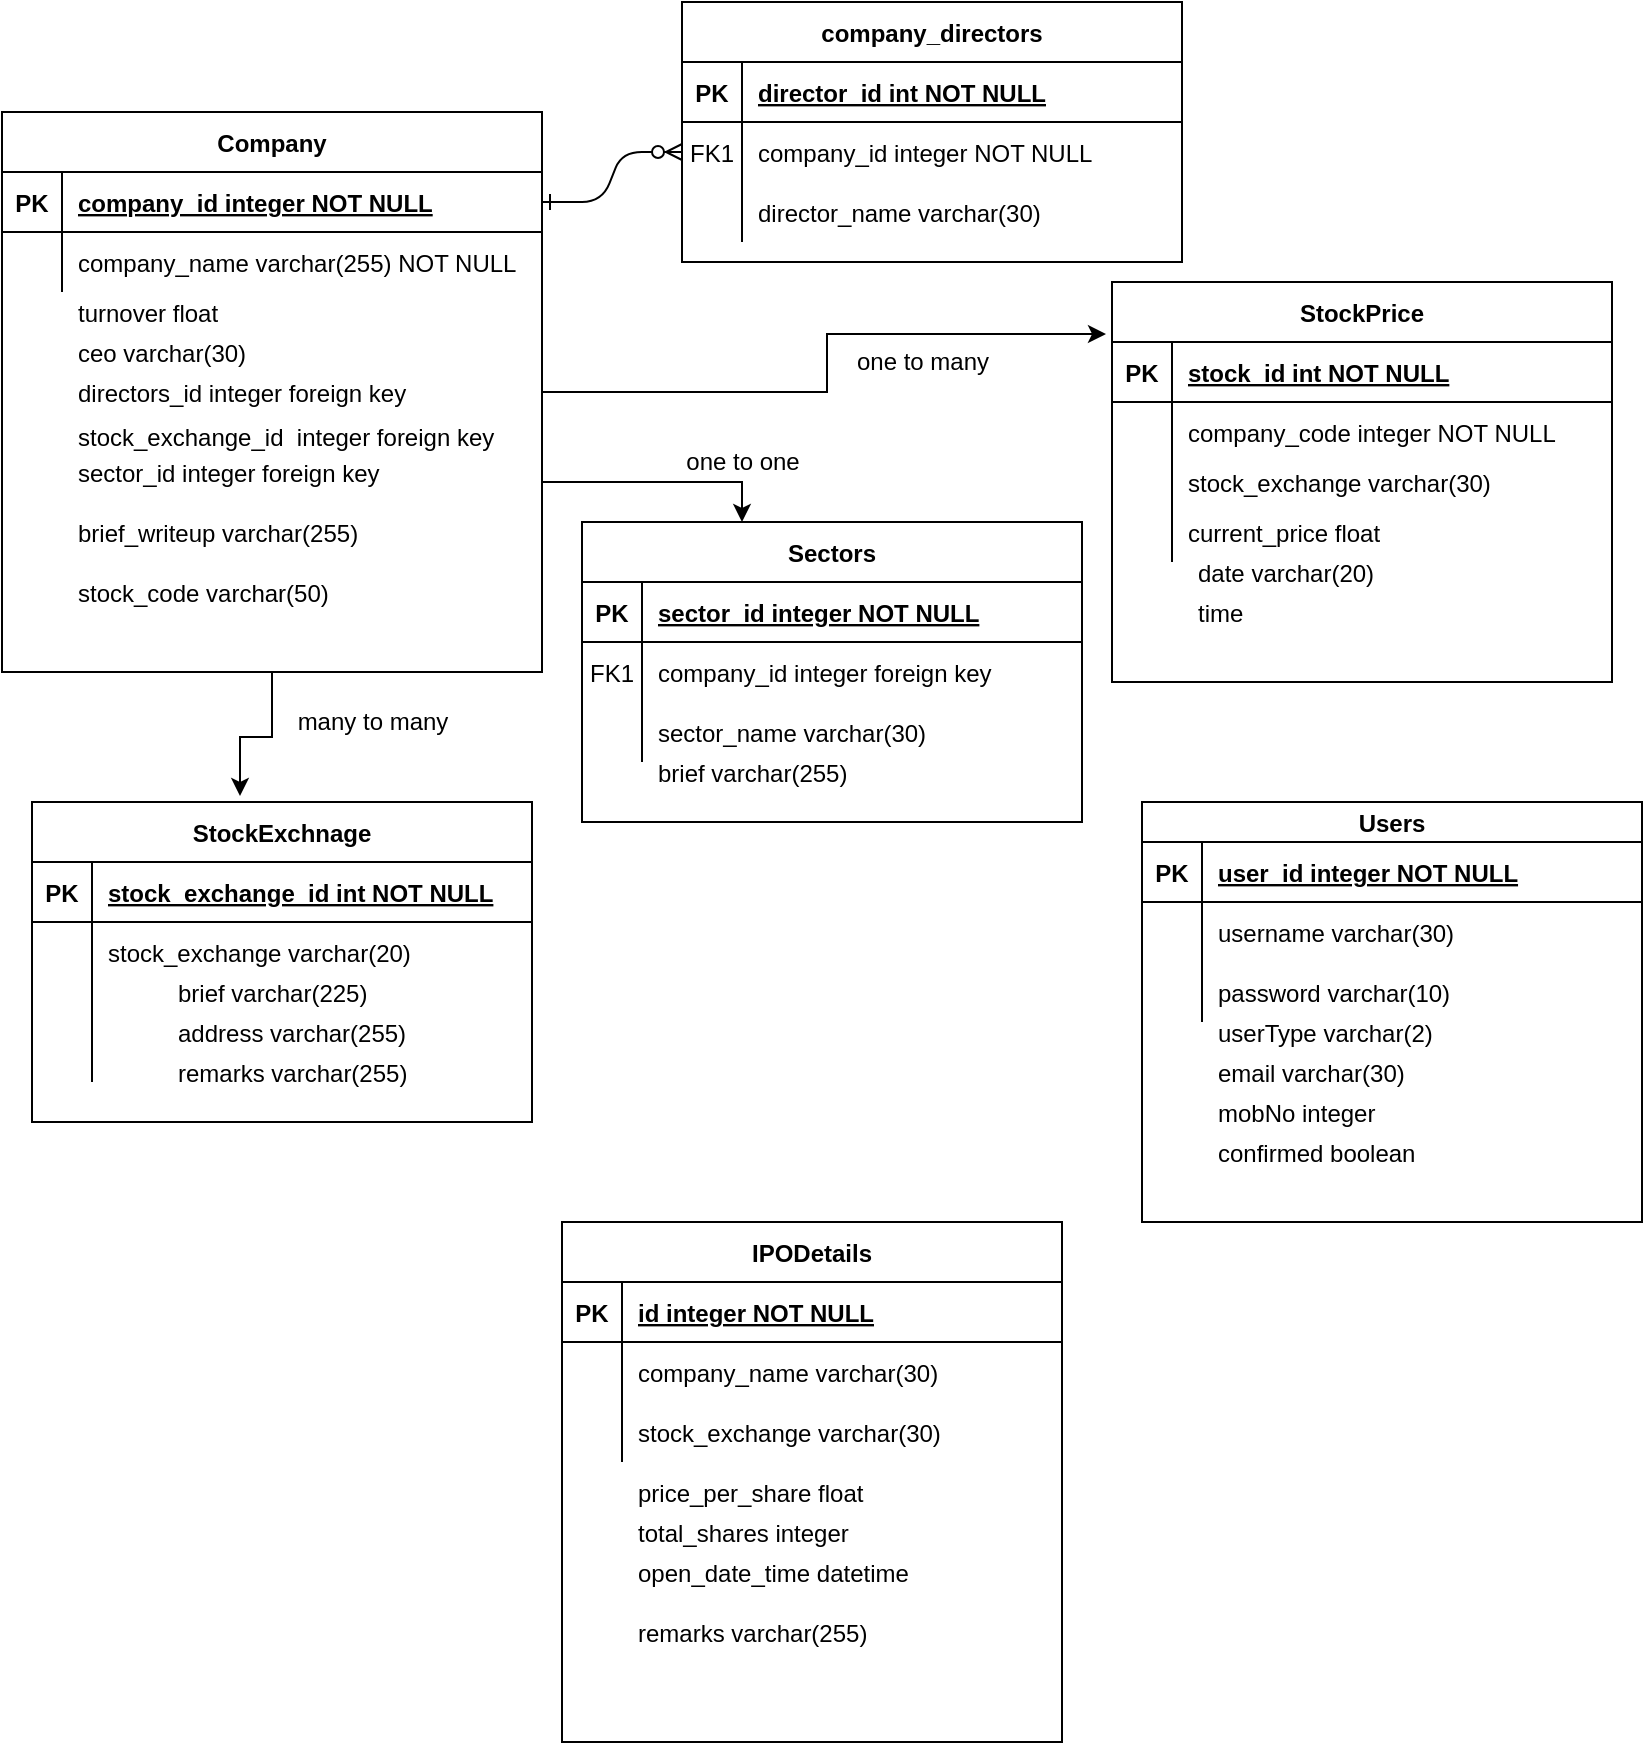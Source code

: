 <mxfile version="14.8.4" type="github">
  <diagram id="R2lEEEUBdFMjLlhIrx00" name="Page-1">
    <mxGraphModel dx="1108" dy="450" grid="1" gridSize="10" guides="1" tooltips="1" connect="1" arrows="1" fold="1" page="1" pageScale="1" pageWidth="850" pageHeight="1100" math="0" shadow="0" extFonts="Permanent Marker^https://fonts.googleapis.com/css?family=Permanent+Marker">
      <root>
        <mxCell id="0" />
        <mxCell id="1" parent="0" />
        <mxCell id="C-vyLk0tnHw3VtMMgP7b-1" value="" style="edgeStyle=entityRelationEdgeStyle;endArrow=ERzeroToMany;startArrow=ERone;endFill=1;startFill=0;" parent="1" source="C-vyLk0tnHw3VtMMgP7b-24" target="C-vyLk0tnHw3VtMMgP7b-6" edge="1">
          <mxGeometry width="100" height="100" relative="1" as="geometry">
            <mxPoint x="340" y="720" as="sourcePoint" />
            <mxPoint x="440" y="620" as="targetPoint" />
          </mxGeometry>
        </mxCell>
        <mxCell id="C-vyLk0tnHw3VtMMgP7b-2" value="company_directors" style="shape=table;startSize=30;container=1;collapsible=1;childLayout=tableLayout;fixedRows=1;rowLines=0;fontStyle=1;align=center;resizeLast=1;" parent="1" vertex="1">
          <mxGeometry x="360" y="10" width="250" height="130" as="geometry" />
        </mxCell>
        <mxCell id="C-vyLk0tnHw3VtMMgP7b-3" value="" style="shape=partialRectangle;collapsible=0;dropTarget=0;pointerEvents=0;fillColor=none;points=[[0,0.5],[1,0.5]];portConstraint=eastwest;top=0;left=0;right=0;bottom=1;" parent="C-vyLk0tnHw3VtMMgP7b-2" vertex="1">
          <mxGeometry y="30" width="250" height="30" as="geometry" />
        </mxCell>
        <mxCell id="C-vyLk0tnHw3VtMMgP7b-4" value="PK" style="shape=partialRectangle;overflow=hidden;connectable=0;fillColor=none;top=0;left=0;bottom=0;right=0;fontStyle=1;" parent="C-vyLk0tnHw3VtMMgP7b-3" vertex="1">
          <mxGeometry width="30" height="30" as="geometry" />
        </mxCell>
        <mxCell id="C-vyLk0tnHw3VtMMgP7b-5" value="director_id int NOT NULL " style="shape=partialRectangle;overflow=hidden;connectable=0;fillColor=none;top=0;left=0;bottom=0;right=0;align=left;spacingLeft=6;fontStyle=5;" parent="C-vyLk0tnHw3VtMMgP7b-3" vertex="1">
          <mxGeometry x="30" width="220" height="30" as="geometry" />
        </mxCell>
        <mxCell id="C-vyLk0tnHw3VtMMgP7b-6" value="" style="shape=partialRectangle;collapsible=0;dropTarget=0;pointerEvents=0;fillColor=none;points=[[0,0.5],[1,0.5]];portConstraint=eastwest;top=0;left=0;right=0;bottom=0;" parent="C-vyLk0tnHw3VtMMgP7b-2" vertex="1">
          <mxGeometry y="60" width="250" height="30" as="geometry" />
        </mxCell>
        <mxCell id="C-vyLk0tnHw3VtMMgP7b-7" value="FK1" style="shape=partialRectangle;overflow=hidden;connectable=0;fillColor=none;top=0;left=0;bottom=0;right=0;" parent="C-vyLk0tnHw3VtMMgP7b-6" vertex="1">
          <mxGeometry width="30" height="30" as="geometry" />
        </mxCell>
        <mxCell id="C-vyLk0tnHw3VtMMgP7b-8" value="company_id integer NOT NULL " style="shape=partialRectangle;overflow=hidden;connectable=0;fillColor=none;top=0;left=0;bottom=0;right=0;align=left;spacingLeft=6;" parent="C-vyLk0tnHw3VtMMgP7b-6" vertex="1">
          <mxGeometry x="30" width="220" height="30" as="geometry" />
        </mxCell>
        <mxCell id="C-vyLk0tnHw3VtMMgP7b-9" value="" style="shape=partialRectangle;collapsible=0;dropTarget=0;pointerEvents=0;fillColor=none;points=[[0,0.5],[1,0.5]];portConstraint=eastwest;top=0;left=0;right=0;bottom=0;" parent="C-vyLk0tnHw3VtMMgP7b-2" vertex="1">
          <mxGeometry y="90" width="250" height="30" as="geometry" />
        </mxCell>
        <mxCell id="C-vyLk0tnHw3VtMMgP7b-10" value="" style="shape=partialRectangle;overflow=hidden;connectable=0;fillColor=none;top=0;left=0;bottom=0;right=0;" parent="C-vyLk0tnHw3VtMMgP7b-9" vertex="1">
          <mxGeometry width="30" height="30" as="geometry" />
        </mxCell>
        <mxCell id="C-vyLk0tnHw3VtMMgP7b-11" value="director_name varchar(30)" style="shape=partialRectangle;overflow=hidden;connectable=0;fillColor=none;top=0;left=0;bottom=0;right=0;align=left;spacingLeft=6;" parent="C-vyLk0tnHw3VtMMgP7b-9" vertex="1">
          <mxGeometry x="30" width="220" height="30" as="geometry" />
        </mxCell>
        <mxCell id="C-vyLk0tnHw3VtMMgP7b-13" value="StockPrice" style="shape=table;startSize=30;container=1;collapsible=1;childLayout=tableLayout;fixedRows=1;rowLines=0;fontStyle=1;align=center;resizeLast=1;" parent="1" vertex="1">
          <mxGeometry x="575" y="150" width="250" height="200" as="geometry" />
        </mxCell>
        <mxCell id="C-vyLk0tnHw3VtMMgP7b-14" value="" style="shape=partialRectangle;collapsible=0;dropTarget=0;pointerEvents=0;fillColor=none;points=[[0,0.5],[1,0.5]];portConstraint=eastwest;top=0;left=0;right=0;bottom=1;" parent="C-vyLk0tnHw3VtMMgP7b-13" vertex="1">
          <mxGeometry y="30" width="250" height="30" as="geometry" />
        </mxCell>
        <mxCell id="C-vyLk0tnHw3VtMMgP7b-15" value="PK" style="shape=partialRectangle;overflow=hidden;connectable=0;fillColor=none;top=0;left=0;bottom=0;right=0;fontStyle=1;" parent="C-vyLk0tnHw3VtMMgP7b-14" vertex="1">
          <mxGeometry width="30" height="30" as="geometry" />
        </mxCell>
        <mxCell id="C-vyLk0tnHw3VtMMgP7b-16" value="stock_id int NOT NULL " style="shape=partialRectangle;overflow=hidden;connectable=0;fillColor=none;top=0;left=0;bottom=0;right=0;align=left;spacingLeft=6;fontStyle=5;" parent="C-vyLk0tnHw3VtMMgP7b-14" vertex="1">
          <mxGeometry x="30" width="220" height="30" as="geometry" />
        </mxCell>
        <mxCell id="C-vyLk0tnHw3VtMMgP7b-17" value="" style="shape=partialRectangle;collapsible=0;dropTarget=0;pointerEvents=0;fillColor=none;points=[[0,0.5],[1,0.5]];portConstraint=eastwest;top=0;left=0;right=0;bottom=0;" parent="C-vyLk0tnHw3VtMMgP7b-13" vertex="1">
          <mxGeometry y="60" width="250" height="30" as="geometry" />
        </mxCell>
        <mxCell id="C-vyLk0tnHw3VtMMgP7b-18" value="" style="shape=partialRectangle;overflow=hidden;connectable=0;fillColor=none;top=0;left=0;bottom=0;right=0;" parent="C-vyLk0tnHw3VtMMgP7b-17" vertex="1">
          <mxGeometry width="30" height="30" as="geometry" />
        </mxCell>
        <mxCell id="C-vyLk0tnHw3VtMMgP7b-19" value="company_code integer NOT NULL" style="shape=partialRectangle;overflow=hidden;connectable=0;fillColor=none;top=0;left=0;bottom=0;right=0;align=left;spacingLeft=6;" parent="C-vyLk0tnHw3VtMMgP7b-17" vertex="1">
          <mxGeometry x="30" width="220" height="30" as="geometry" />
        </mxCell>
        <mxCell id="C-vyLk0tnHw3VtMMgP7b-20" value="" style="shape=partialRectangle;collapsible=0;dropTarget=0;pointerEvents=0;fillColor=none;points=[[0,0.5],[1,0.5]];portConstraint=eastwest;top=0;left=0;right=0;bottom=0;" parent="C-vyLk0tnHw3VtMMgP7b-13" vertex="1">
          <mxGeometry y="90" width="250" height="50" as="geometry" />
        </mxCell>
        <mxCell id="C-vyLk0tnHw3VtMMgP7b-21" value="" style="shape=partialRectangle;overflow=hidden;connectable=0;fillColor=none;top=0;left=0;bottom=0;right=0;" parent="C-vyLk0tnHw3VtMMgP7b-20" vertex="1">
          <mxGeometry width="30" height="50" as="geometry" />
        </mxCell>
        <mxCell id="C-vyLk0tnHw3VtMMgP7b-22" value="" style="shape=partialRectangle;overflow=hidden;connectable=0;fillColor=none;top=0;left=0;bottom=0;right=0;align=left;spacingLeft=6;" parent="C-vyLk0tnHw3VtMMgP7b-20" vertex="1">
          <mxGeometry x="30" width="220" height="50" as="geometry" />
        </mxCell>
        <mxCell id="Dd-2ZHFNZOiI-5CKWsJy-35" style="edgeStyle=orthogonalEdgeStyle;rounded=0;orthogonalLoop=1;jettySize=auto;html=1;exitX=0.5;exitY=1;exitDx=0;exitDy=0;entryX=0.416;entryY=-0.019;entryDx=0;entryDy=0;entryPerimeter=0;" edge="1" parent="1" source="C-vyLk0tnHw3VtMMgP7b-23" target="Dd-2ZHFNZOiI-5CKWsJy-21">
          <mxGeometry relative="1" as="geometry" />
        </mxCell>
        <mxCell id="Dd-2ZHFNZOiI-5CKWsJy-67" style="edgeStyle=orthogonalEdgeStyle;rounded=0;orthogonalLoop=1;jettySize=auto;html=1;exitX=1;exitY=0.5;exitDx=0;exitDy=0;entryX=-0.012;entryY=-0.133;entryDx=0;entryDy=0;entryPerimeter=0;" edge="1" parent="1" source="C-vyLk0tnHw3VtMMgP7b-23" target="C-vyLk0tnHw3VtMMgP7b-14">
          <mxGeometry relative="1" as="geometry" />
        </mxCell>
        <mxCell id="Dd-2ZHFNZOiI-5CKWsJy-68" style="edgeStyle=orthogonalEdgeStyle;rounded=0;orthogonalLoop=1;jettySize=auto;html=1;exitX=1;exitY=0.75;exitDx=0;exitDy=0;" edge="1" parent="1" source="C-vyLk0tnHw3VtMMgP7b-23" target="Dd-2ZHFNZOiI-5CKWsJy-54">
          <mxGeometry relative="1" as="geometry">
            <Array as="points">
              <mxPoint x="290" y="250" />
              <mxPoint x="390" y="250" />
            </Array>
          </mxGeometry>
        </mxCell>
        <mxCell id="C-vyLk0tnHw3VtMMgP7b-23" value="Company" style="shape=table;startSize=30;container=1;collapsible=1;childLayout=tableLayout;fixedRows=1;rowLines=0;fontStyle=1;align=center;resizeLast=1;" parent="1" vertex="1">
          <mxGeometry x="20" y="65" width="270" height="280" as="geometry">
            <mxRectangle x="20" y="60" width="100" height="30" as="alternateBounds" />
          </mxGeometry>
        </mxCell>
        <mxCell id="C-vyLk0tnHw3VtMMgP7b-24" value="" style="shape=partialRectangle;collapsible=0;dropTarget=0;pointerEvents=0;fillColor=none;points=[[0,0.5],[1,0.5]];portConstraint=eastwest;top=0;left=0;right=0;bottom=1;" parent="C-vyLk0tnHw3VtMMgP7b-23" vertex="1">
          <mxGeometry y="30" width="270" height="30" as="geometry" />
        </mxCell>
        <mxCell id="C-vyLk0tnHw3VtMMgP7b-25" value="PK" style="shape=partialRectangle;overflow=hidden;connectable=0;fillColor=none;top=0;left=0;bottom=0;right=0;fontStyle=1;" parent="C-vyLk0tnHw3VtMMgP7b-24" vertex="1">
          <mxGeometry width="30" height="30" as="geometry" />
        </mxCell>
        <mxCell id="C-vyLk0tnHw3VtMMgP7b-26" value="company_id integer NOT NULL " style="shape=partialRectangle;overflow=hidden;connectable=0;fillColor=none;top=0;left=0;bottom=0;right=0;align=left;spacingLeft=6;fontStyle=5;" parent="C-vyLk0tnHw3VtMMgP7b-24" vertex="1">
          <mxGeometry x="30" width="240" height="30" as="geometry" />
        </mxCell>
        <mxCell id="C-vyLk0tnHw3VtMMgP7b-27" value="" style="shape=partialRectangle;collapsible=0;dropTarget=0;pointerEvents=0;fillColor=none;points=[[0,0.5],[1,0.5]];portConstraint=eastwest;top=0;left=0;right=0;bottom=0;" parent="C-vyLk0tnHw3VtMMgP7b-23" vertex="1">
          <mxGeometry y="60" width="270" height="30" as="geometry" />
        </mxCell>
        <mxCell id="C-vyLk0tnHw3VtMMgP7b-28" value="" style="shape=partialRectangle;overflow=hidden;connectable=0;fillColor=none;top=0;left=0;bottom=0;right=0;" parent="C-vyLk0tnHw3VtMMgP7b-27" vertex="1">
          <mxGeometry width="30" height="30" as="geometry" />
        </mxCell>
        <mxCell id="C-vyLk0tnHw3VtMMgP7b-29" value="company_name varchar(255) NOT NULL" style="shape=partialRectangle;overflow=hidden;connectable=0;fillColor=none;top=0;left=0;bottom=0;right=0;align=left;spacingLeft=6;" parent="C-vyLk0tnHw3VtMMgP7b-27" vertex="1">
          <mxGeometry x="30" width="240" height="30" as="geometry" />
        </mxCell>
        <mxCell id="Dd-2ZHFNZOiI-5CKWsJy-2" value="turnover float " style="shape=partialRectangle;overflow=hidden;connectable=0;fillColor=none;top=0;left=0;bottom=0;right=0;align=left;spacingLeft=6;" vertex="1" parent="1">
          <mxGeometry x="50" y="150" width="220" height="30" as="geometry" />
        </mxCell>
        <mxCell id="Dd-2ZHFNZOiI-5CKWsJy-3" value="ceo varchar(30)" style="shape=partialRectangle;overflow=hidden;connectable=0;fillColor=none;top=0;left=0;bottom=0;right=0;align=left;spacingLeft=6;" vertex="1" parent="1">
          <mxGeometry x="50" y="170" width="220" height="30" as="geometry" />
        </mxCell>
        <mxCell id="Dd-2ZHFNZOiI-5CKWsJy-4" value="directors_id integer foreign key" style="shape=partialRectangle;overflow=hidden;connectable=0;fillColor=none;top=0;left=0;bottom=0;right=0;align=left;spacingLeft=6;" vertex="1" parent="1">
          <mxGeometry x="50" y="190" width="220" height="30" as="geometry" />
        </mxCell>
        <mxCell id="Dd-2ZHFNZOiI-5CKWsJy-6" value="" style="shape=partialRectangle;overflow=hidden;connectable=0;fillColor=none;top=0;left=0;bottom=0;right=0;align=left;spacingLeft=6;" vertex="1" parent="1">
          <mxGeometry x="50" y="230" width="220" height="30" as="geometry" />
        </mxCell>
        <mxCell id="Dd-2ZHFNZOiI-5CKWsJy-7" value="" style="shape=partialRectangle;overflow=hidden;connectable=0;fillColor=none;top=0;left=0;bottom=0;right=0;align=left;spacingLeft=6;" vertex="1" parent="1">
          <mxGeometry x="50" y="230" width="220" height="30" as="geometry" />
        </mxCell>
        <mxCell id="Dd-2ZHFNZOiI-5CKWsJy-8" value="sector_id integer foreign key" style="shape=partialRectangle;overflow=hidden;connectable=0;fillColor=none;top=0;left=0;bottom=0;right=0;align=left;spacingLeft=6;" vertex="1" parent="1">
          <mxGeometry x="50" y="230" width="220" height="30" as="geometry" />
        </mxCell>
        <mxCell id="Dd-2ZHFNZOiI-5CKWsJy-9" value="brief_writeup varchar(255)" style="shape=partialRectangle;overflow=hidden;connectable=0;fillColor=none;top=0;left=0;bottom=0;right=0;align=left;spacingLeft=6;" vertex="1" parent="1">
          <mxGeometry x="50" y="260" width="220" height="30" as="geometry" />
        </mxCell>
        <mxCell id="Dd-2ZHFNZOiI-5CKWsJy-10" value="stock_code varchar(50)" style="shape=partialRectangle;overflow=hidden;connectable=0;fillColor=none;top=0;left=0;bottom=0;right=0;align=left;spacingLeft=6;" vertex="1" parent="1">
          <mxGeometry x="50" y="290" width="220" height="30" as="geometry" />
        </mxCell>
        <mxCell id="Dd-2ZHFNZOiI-5CKWsJy-13" value="stock_exchange_id  integer foreign key" style="shape=partialRectangle;overflow=hidden;connectable=0;fillColor=none;top=0;left=0;bottom=0;right=0;align=left;spacingLeft=6;" vertex="1" parent="1">
          <mxGeometry x="50" y="212" width="220" height="30" as="geometry" />
        </mxCell>
        <mxCell id="Dd-2ZHFNZOiI-5CKWsJy-14" value="" style="shape=partialRectangle;overflow=hidden;connectable=0;fillColor=none;top=0;left=0;bottom=0;right=0;align=left;spacingLeft=6;" vertex="1" parent="1">
          <mxGeometry x="400" y="250" width="220" height="30" as="geometry" />
        </mxCell>
        <mxCell id="Dd-2ZHFNZOiI-5CKWsJy-15" value="stock_exchange varchar(30)" style="shape=partialRectangle;overflow=hidden;connectable=0;fillColor=none;top=0;left=0;bottom=0;right=0;align=left;spacingLeft=6;" vertex="1" parent="1">
          <mxGeometry x="605" y="235" width="220" height="30" as="geometry" />
        </mxCell>
        <mxCell id="Dd-2ZHFNZOiI-5CKWsJy-16" value="current_price float " style="shape=partialRectangle;overflow=hidden;connectable=0;fillColor=none;top=0;left=0;bottom=0;right=0;align=left;spacingLeft=6;" vertex="1" parent="1">
          <mxGeometry x="605" y="260" width="220" height="30" as="geometry" />
        </mxCell>
        <mxCell id="Dd-2ZHFNZOiI-5CKWsJy-17" value="date varchar(20)" style="shape=partialRectangle;overflow=hidden;connectable=0;fillColor=none;top=0;left=0;bottom=0;right=0;align=left;spacingLeft=6;" vertex="1" parent="1">
          <mxGeometry x="610" y="280" width="220" height="30" as="geometry" />
        </mxCell>
        <mxCell id="Dd-2ZHFNZOiI-5CKWsJy-18" value="time " style="shape=partialRectangle;overflow=hidden;connectable=0;fillColor=none;top=0;left=0;bottom=0;right=0;align=left;spacingLeft=6;" vertex="1" parent="1">
          <mxGeometry x="610" y="300" width="220" height="30" as="geometry" />
        </mxCell>
        <mxCell id="Dd-2ZHFNZOiI-5CKWsJy-20" value="one to many" style="text;html=1;align=center;verticalAlign=middle;resizable=0;points=[];autosize=1;strokeColor=none;" vertex="1" parent="1">
          <mxGeometry x="440" y="180" width="80" height="20" as="geometry" />
        </mxCell>
        <mxCell id="Dd-2ZHFNZOiI-5CKWsJy-21" value="StockExchnage" style="shape=table;startSize=30;container=1;collapsible=1;childLayout=tableLayout;fixedRows=1;rowLines=0;fontStyle=1;align=center;resizeLast=1;" vertex="1" parent="1">
          <mxGeometry x="35" y="410" width="250" height="160" as="geometry" />
        </mxCell>
        <mxCell id="Dd-2ZHFNZOiI-5CKWsJy-22" value="" style="shape=partialRectangle;collapsible=0;dropTarget=0;pointerEvents=0;fillColor=none;points=[[0,0.5],[1,0.5]];portConstraint=eastwest;top=0;left=0;right=0;bottom=1;" vertex="1" parent="Dd-2ZHFNZOiI-5CKWsJy-21">
          <mxGeometry y="30" width="250" height="30" as="geometry" />
        </mxCell>
        <mxCell id="Dd-2ZHFNZOiI-5CKWsJy-23" value="PK" style="shape=partialRectangle;overflow=hidden;connectable=0;fillColor=none;top=0;left=0;bottom=0;right=0;fontStyle=1;" vertex="1" parent="Dd-2ZHFNZOiI-5CKWsJy-22">
          <mxGeometry width="30" height="30" as="geometry" />
        </mxCell>
        <mxCell id="Dd-2ZHFNZOiI-5CKWsJy-24" value="stock_exchange_id int NOT NULL " style="shape=partialRectangle;overflow=hidden;connectable=0;fillColor=none;top=0;left=0;bottom=0;right=0;align=left;spacingLeft=6;fontStyle=5;" vertex="1" parent="Dd-2ZHFNZOiI-5CKWsJy-22">
          <mxGeometry x="30" width="220" height="30" as="geometry" />
        </mxCell>
        <mxCell id="Dd-2ZHFNZOiI-5CKWsJy-25" value="" style="shape=partialRectangle;collapsible=0;dropTarget=0;pointerEvents=0;fillColor=none;points=[[0,0.5],[1,0.5]];portConstraint=eastwest;top=0;left=0;right=0;bottom=0;" vertex="1" parent="Dd-2ZHFNZOiI-5CKWsJy-21">
          <mxGeometry y="60" width="250" height="30" as="geometry" />
        </mxCell>
        <mxCell id="Dd-2ZHFNZOiI-5CKWsJy-26" value="" style="shape=partialRectangle;overflow=hidden;connectable=0;fillColor=none;top=0;left=0;bottom=0;right=0;" vertex="1" parent="Dd-2ZHFNZOiI-5CKWsJy-25">
          <mxGeometry width="30" height="30" as="geometry" />
        </mxCell>
        <mxCell id="Dd-2ZHFNZOiI-5CKWsJy-27" value="stock_exchange varchar(20)" style="shape=partialRectangle;overflow=hidden;connectable=0;fillColor=none;top=0;left=0;bottom=0;right=0;align=left;spacingLeft=6;" vertex="1" parent="Dd-2ZHFNZOiI-5CKWsJy-25">
          <mxGeometry x="30" width="220" height="30" as="geometry" />
        </mxCell>
        <mxCell id="Dd-2ZHFNZOiI-5CKWsJy-28" value="" style="shape=partialRectangle;collapsible=0;dropTarget=0;pointerEvents=0;fillColor=none;points=[[0,0.5],[1,0.5]];portConstraint=eastwest;top=0;left=0;right=0;bottom=0;" vertex="1" parent="Dd-2ZHFNZOiI-5CKWsJy-21">
          <mxGeometry y="90" width="250" height="50" as="geometry" />
        </mxCell>
        <mxCell id="Dd-2ZHFNZOiI-5CKWsJy-29" value="" style="shape=partialRectangle;overflow=hidden;connectable=0;fillColor=none;top=0;left=0;bottom=0;right=0;" vertex="1" parent="Dd-2ZHFNZOiI-5CKWsJy-28">
          <mxGeometry width="30" height="50" as="geometry" />
        </mxCell>
        <mxCell id="Dd-2ZHFNZOiI-5CKWsJy-30" value="" style="shape=partialRectangle;overflow=hidden;connectable=0;fillColor=none;top=0;left=0;bottom=0;right=0;align=left;spacingLeft=6;" vertex="1" parent="Dd-2ZHFNZOiI-5CKWsJy-28">
          <mxGeometry x="30" width="220" height="50" as="geometry" />
        </mxCell>
        <mxCell id="Dd-2ZHFNZOiI-5CKWsJy-31" value="brief varchar(225)" style="shape=partialRectangle;overflow=hidden;connectable=0;fillColor=none;top=0;left=0;bottom=0;right=0;align=left;spacingLeft=6;" vertex="1" parent="1">
          <mxGeometry x="100" y="490" width="220" height="30" as="geometry" />
        </mxCell>
        <mxCell id="Dd-2ZHFNZOiI-5CKWsJy-32" value="address varchar(255)" style="shape=partialRectangle;overflow=hidden;connectable=0;fillColor=none;top=0;left=0;bottom=0;right=0;align=left;spacingLeft=6;" vertex="1" parent="1">
          <mxGeometry x="100" y="510" width="220" height="30" as="geometry" />
        </mxCell>
        <mxCell id="Dd-2ZHFNZOiI-5CKWsJy-33" value="remarks varchar(255)" style="shape=partialRectangle;overflow=hidden;connectable=0;fillColor=none;top=0;left=0;bottom=0;right=0;align=left;spacingLeft=6;" vertex="1" parent="1">
          <mxGeometry x="100" y="530" width="220" height="30" as="geometry" />
        </mxCell>
        <mxCell id="Dd-2ZHFNZOiI-5CKWsJy-38" value="Users" style="shape=table;startSize=20;container=1;collapsible=1;childLayout=tableLayout;fixedRows=1;rowLines=0;fontStyle=1;align=center;resizeLast=1;" vertex="1" parent="1">
          <mxGeometry x="590" y="410" width="250" height="210" as="geometry" />
        </mxCell>
        <mxCell id="Dd-2ZHFNZOiI-5CKWsJy-39" value="" style="shape=partialRectangle;collapsible=0;dropTarget=0;pointerEvents=0;fillColor=none;points=[[0,0.5],[1,0.5]];portConstraint=eastwest;top=0;left=0;right=0;bottom=1;" vertex="1" parent="Dd-2ZHFNZOiI-5CKWsJy-38">
          <mxGeometry y="20" width="250" height="30" as="geometry" />
        </mxCell>
        <mxCell id="Dd-2ZHFNZOiI-5CKWsJy-40" value="PK" style="shape=partialRectangle;overflow=hidden;connectable=0;fillColor=none;top=0;left=0;bottom=0;right=0;fontStyle=1;" vertex="1" parent="Dd-2ZHFNZOiI-5CKWsJy-39">
          <mxGeometry width="30" height="30" as="geometry" />
        </mxCell>
        <mxCell id="Dd-2ZHFNZOiI-5CKWsJy-41" value="user_id integer NOT NULL" style="shape=partialRectangle;overflow=hidden;connectable=0;fillColor=none;top=0;left=0;bottom=0;right=0;align=left;spacingLeft=6;fontStyle=5;" vertex="1" parent="Dd-2ZHFNZOiI-5CKWsJy-39">
          <mxGeometry x="30" width="220" height="30" as="geometry" />
        </mxCell>
        <mxCell id="Dd-2ZHFNZOiI-5CKWsJy-42" value="" style="shape=partialRectangle;collapsible=0;dropTarget=0;pointerEvents=0;fillColor=none;points=[[0,0.5],[1,0.5]];portConstraint=eastwest;top=0;left=0;right=0;bottom=0;" vertex="1" parent="Dd-2ZHFNZOiI-5CKWsJy-38">
          <mxGeometry y="50" width="250" height="30" as="geometry" />
        </mxCell>
        <mxCell id="Dd-2ZHFNZOiI-5CKWsJy-43" value="" style="shape=partialRectangle;overflow=hidden;connectable=0;fillColor=none;top=0;left=0;bottom=0;right=0;" vertex="1" parent="Dd-2ZHFNZOiI-5CKWsJy-42">
          <mxGeometry width="30" height="30" as="geometry" />
        </mxCell>
        <mxCell id="Dd-2ZHFNZOiI-5CKWsJy-44" value="username varchar(30) " style="shape=partialRectangle;overflow=hidden;connectable=0;fillColor=none;top=0;left=0;bottom=0;right=0;align=left;spacingLeft=6;" vertex="1" parent="Dd-2ZHFNZOiI-5CKWsJy-42">
          <mxGeometry x="30" width="220" height="30" as="geometry" />
        </mxCell>
        <mxCell id="Dd-2ZHFNZOiI-5CKWsJy-45" value="" style="shape=partialRectangle;collapsible=0;dropTarget=0;pointerEvents=0;fillColor=none;points=[[0,0.5],[1,0.5]];portConstraint=eastwest;top=0;left=0;right=0;bottom=0;" vertex="1" parent="Dd-2ZHFNZOiI-5CKWsJy-38">
          <mxGeometry y="80" width="250" height="30" as="geometry" />
        </mxCell>
        <mxCell id="Dd-2ZHFNZOiI-5CKWsJy-46" value="" style="shape=partialRectangle;overflow=hidden;connectable=0;fillColor=none;top=0;left=0;bottom=0;right=0;" vertex="1" parent="Dd-2ZHFNZOiI-5CKWsJy-45">
          <mxGeometry width="30" height="30" as="geometry" />
        </mxCell>
        <mxCell id="Dd-2ZHFNZOiI-5CKWsJy-47" value="password varchar(10)" style="shape=partialRectangle;overflow=hidden;connectable=0;fillColor=none;top=0;left=0;bottom=0;right=0;align=left;spacingLeft=6;" vertex="1" parent="Dd-2ZHFNZOiI-5CKWsJy-45">
          <mxGeometry x="30" width="220" height="30" as="geometry" />
        </mxCell>
        <mxCell id="Dd-2ZHFNZOiI-5CKWsJy-49" value="userType varchar(2)" style="shape=partialRectangle;overflow=hidden;connectable=0;fillColor=none;top=0;left=0;bottom=0;right=0;align=left;spacingLeft=6;" vertex="1" parent="1">
          <mxGeometry x="620" y="510" width="220" height="30" as="geometry" />
        </mxCell>
        <mxCell id="Dd-2ZHFNZOiI-5CKWsJy-51" value="email varchar(30)" style="shape=partialRectangle;overflow=hidden;connectable=0;fillColor=none;top=0;left=0;bottom=0;right=0;align=left;spacingLeft=6;" vertex="1" parent="1">
          <mxGeometry x="620" y="530" width="220" height="30" as="geometry" />
        </mxCell>
        <mxCell id="Dd-2ZHFNZOiI-5CKWsJy-52" value="mobNo integer" style="shape=partialRectangle;overflow=hidden;connectable=0;fillColor=none;top=0;left=0;bottom=0;right=0;align=left;spacingLeft=6;" vertex="1" parent="1">
          <mxGeometry x="620" y="550" width="220" height="30" as="geometry" />
        </mxCell>
        <mxCell id="Dd-2ZHFNZOiI-5CKWsJy-53" value="confirmed boolean" style="shape=partialRectangle;overflow=hidden;connectable=0;fillColor=none;top=0;left=0;bottom=0;right=0;align=left;spacingLeft=6;" vertex="1" parent="1">
          <mxGeometry x="620" y="570" width="220" height="30" as="geometry" />
        </mxCell>
        <mxCell id="Dd-2ZHFNZOiI-5CKWsJy-54" value="Sectors" style="shape=table;startSize=30;container=1;collapsible=1;childLayout=tableLayout;fixedRows=1;rowLines=0;fontStyle=1;align=center;resizeLast=1;" vertex="1" parent="1">
          <mxGeometry x="310" y="270" width="250" height="150" as="geometry" />
        </mxCell>
        <mxCell id="Dd-2ZHFNZOiI-5CKWsJy-55" value="" style="shape=partialRectangle;collapsible=0;dropTarget=0;pointerEvents=0;fillColor=none;points=[[0,0.5],[1,0.5]];portConstraint=eastwest;top=0;left=0;right=0;bottom=1;" vertex="1" parent="Dd-2ZHFNZOiI-5CKWsJy-54">
          <mxGeometry y="30" width="250" height="30" as="geometry" />
        </mxCell>
        <mxCell id="Dd-2ZHFNZOiI-5CKWsJy-56" value="PK" style="shape=partialRectangle;overflow=hidden;connectable=0;fillColor=none;top=0;left=0;bottom=0;right=0;fontStyle=1;" vertex="1" parent="Dd-2ZHFNZOiI-5CKWsJy-55">
          <mxGeometry width="30" height="30" as="geometry" />
        </mxCell>
        <mxCell id="Dd-2ZHFNZOiI-5CKWsJy-57" value="sector_id integer NOT NULL" style="shape=partialRectangle;overflow=hidden;connectable=0;fillColor=none;top=0;left=0;bottom=0;right=0;align=left;spacingLeft=6;fontStyle=5;" vertex="1" parent="Dd-2ZHFNZOiI-5CKWsJy-55">
          <mxGeometry x="30" width="220" height="30" as="geometry" />
        </mxCell>
        <mxCell id="Dd-2ZHFNZOiI-5CKWsJy-58" value="" style="shape=partialRectangle;collapsible=0;dropTarget=0;pointerEvents=0;fillColor=none;points=[[0,0.5],[1,0.5]];portConstraint=eastwest;top=0;left=0;right=0;bottom=0;" vertex="1" parent="Dd-2ZHFNZOiI-5CKWsJy-54">
          <mxGeometry y="60" width="250" height="30" as="geometry" />
        </mxCell>
        <mxCell id="Dd-2ZHFNZOiI-5CKWsJy-59" value="FK1" style="shape=partialRectangle;overflow=hidden;connectable=0;fillColor=none;top=0;left=0;bottom=0;right=0;" vertex="1" parent="Dd-2ZHFNZOiI-5CKWsJy-58">
          <mxGeometry width="30" height="30" as="geometry" />
        </mxCell>
        <mxCell id="Dd-2ZHFNZOiI-5CKWsJy-60" value="company_id integer foreign key" style="shape=partialRectangle;overflow=hidden;connectable=0;fillColor=none;top=0;left=0;bottom=0;right=0;align=left;spacingLeft=6;" vertex="1" parent="Dd-2ZHFNZOiI-5CKWsJy-58">
          <mxGeometry x="30" width="220" height="30" as="geometry" />
        </mxCell>
        <mxCell id="Dd-2ZHFNZOiI-5CKWsJy-61" value="" style="shape=partialRectangle;collapsible=0;dropTarget=0;pointerEvents=0;fillColor=none;points=[[0,0.5],[1,0.5]];portConstraint=eastwest;top=0;left=0;right=0;bottom=0;" vertex="1" parent="Dd-2ZHFNZOiI-5CKWsJy-54">
          <mxGeometry y="90" width="250" height="30" as="geometry" />
        </mxCell>
        <mxCell id="Dd-2ZHFNZOiI-5CKWsJy-62" value="" style="shape=partialRectangle;overflow=hidden;connectable=0;fillColor=none;top=0;left=0;bottom=0;right=0;" vertex="1" parent="Dd-2ZHFNZOiI-5CKWsJy-61">
          <mxGeometry width="30" height="30" as="geometry" />
        </mxCell>
        <mxCell id="Dd-2ZHFNZOiI-5CKWsJy-63" value="sector_name varchar(30)" style="shape=partialRectangle;overflow=hidden;connectable=0;fillColor=none;top=0;left=0;bottom=0;right=0;align=left;spacingLeft=6;" vertex="1" parent="Dd-2ZHFNZOiI-5CKWsJy-61">
          <mxGeometry x="30" width="220" height="30" as="geometry" />
        </mxCell>
        <mxCell id="Dd-2ZHFNZOiI-5CKWsJy-65" value="brief varchar(255)" style="shape=partialRectangle;overflow=hidden;connectable=0;fillColor=none;top=0;left=0;bottom=0;right=0;align=left;spacingLeft=6;" vertex="1" parent="1">
          <mxGeometry x="340" y="380" width="220" height="30" as="geometry" />
        </mxCell>
        <mxCell id="Dd-2ZHFNZOiI-5CKWsJy-69" value="one to one" style="text;html=1;align=center;verticalAlign=middle;resizable=0;points=[];autosize=1;strokeColor=none;" vertex="1" parent="1">
          <mxGeometry x="355" y="230" width="70" height="20" as="geometry" />
        </mxCell>
        <mxCell id="Dd-2ZHFNZOiI-5CKWsJy-71" value="many to many" style="text;html=1;align=center;verticalAlign=middle;resizable=0;points=[];autosize=1;strokeColor=none;" vertex="1" parent="1">
          <mxGeometry x="160" y="360" width="90" height="20" as="geometry" />
        </mxCell>
        <mxCell id="Dd-2ZHFNZOiI-5CKWsJy-72" value="IPODetails" style="shape=table;startSize=30;container=1;collapsible=1;childLayout=tableLayout;fixedRows=1;rowLines=0;fontStyle=1;align=center;resizeLast=1;" vertex="1" parent="1">
          <mxGeometry x="300" y="620" width="250" height="260" as="geometry" />
        </mxCell>
        <mxCell id="Dd-2ZHFNZOiI-5CKWsJy-73" value="" style="shape=partialRectangle;collapsible=0;dropTarget=0;pointerEvents=0;fillColor=none;points=[[0,0.5],[1,0.5]];portConstraint=eastwest;top=0;left=0;right=0;bottom=1;" vertex="1" parent="Dd-2ZHFNZOiI-5CKWsJy-72">
          <mxGeometry y="30" width="250" height="30" as="geometry" />
        </mxCell>
        <mxCell id="Dd-2ZHFNZOiI-5CKWsJy-74" value="PK" style="shape=partialRectangle;overflow=hidden;connectable=0;fillColor=none;top=0;left=0;bottom=0;right=0;fontStyle=1;" vertex="1" parent="Dd-2ZHFNZOiI-5CKWsJy-73">
          <mxGeometry width="30" height="30" as="geometry" />
        </mxCell>
        <mxCell id="Dd-2ZHFNZOiI-5CKWsJy-75" value="id integer NOT NULL" style="shape=partialRectangle;overflow=hidden;connectable=0;fillColor=none;top=0;left=0;bottom=0;right=0;align=left;spacingLeft=6;fontStyle=5;" vertex="1" parent="Dd-2ZHFNZOiI-5CKWsJy-73">
          <mxGeometry x="30" width="220" height="30" as="geometry" />
        </mxCell>
        <mxCell id="Dd-2ZHFNZOiI-5CKWsJy-76" value="" style="shape=partialRectangle;collapsible=0;dropTarget=0;pointerEvents=0;fillColor=none;points=[[0,0.5],[1,0.5]];portConstraint=eastwest;top=0;left=0;right=0;bottom=0;" vertex="1" parent="Dd-2ZHFNZOiI-5CKWsJy-72">
          <mxGeometry y="60" width="250" height="30" as="geometry" />
        </mxCell>
        <mxCell id="Dd-2ZHFNZOiI-5CKWsJy-77" value="" style="shape=partialRectangle;overflow=hidden;connectable=0;fillColor=none;top=0;left=0;bottom=0;right=0;" vertex="1" parent="Dd-2ZHFNZOiI-5CKWsJy-76">
          <mxGeometry width="30" height="30" as="geometry" />
        </mxCell>
        <mxCell id="Dd-2ZHFNZOiI-5CKWsJy-78" value="company_name varchar(30)" style="shape=partialRectangle;overflow=hidden;connectable=0;fillColor=none;top=0;left=0;bottom=0;right=0;align=left;spacingLeft=6;" vertex="1" parent="Dd-2ZHFNZOiI-5CKWsJy-76">
          <mxGeometry x="30" width="220" height="30" as="geometry" />
        </mxCell>
        <mxCell id="Dd-2ZHFNZOiI-5CKWsJy-79" value="" style="shape=partialRectangle;collapsible=0;dropTarget=0;pointerEvents=0;fillColor=none;points=[[0,0.5],[1,0.5]];portConstraint=eastwest;top=0;left=0;right=0;bottom=0;" vertex="1" parent="Dd-2ZHFNZOiI-5CKWsJy-72">
          <mxGeometry y="90" width="250" height="30" as="geometry" />
        </mxCell>
        <mxCell id="Dd-2ZHFNZOiI-5CKWsJy-80" value="" style="shape=partialRectangle;overflow=hidden;connectable=0;fillColor=none;top=0;left=0;bottom=0;right=0;" vertex="1" parent="Dd-2ZHFNZOiI-5CKWsJy-79">
          <mxGeometry width="30" height="30" as="geometry" />
        </mxCell>
        <mxCell id="Dd-2ZHFNZOiI-5CKWsJy-81" value="stock_exchange varchar(30)" style="shape=partialRectangle;overflow=hidden;connectable=0;fillColor=none;top=0;left=0;bottom=0;right=0;align=left;spacingLeft=6;" vertex="1" parent="Dd-2ZHFNZOiI-5CKWsJy-79">
          <mxGeometry x="30" width="220" height="30" as="geometry" />
        </mxCell>
        <mxCell id="Dd-2ZHFNZOiI-5CKWsJy-83" value="price_per_share float " style="shape=partialRectangle;overflow=hidden;connectable=0;fillColor=none;top=0;left=0;bottom=0;right=0;align=left;spacingLeft=6;" vertex="1" parent="1">
          <mxGeometry x="330" y="740" width="220" height="30" as="geometry" />
        </mxCell>
        <mxCell id="Dd-2ZHFNZOiI-5CKWsJy-84" value="total_shares integer" style="shape=partialRectangle;overflow=hidden;connectable=0;fillColor=none;top=0;left=0;bottom=0;right=0;align=left;spacingLeft=6;" vertex="1" parent="1">
          <mxGeometry x="330" y="760" width="220" height="30" as="geometry" />
        </mxCell>
        <mxCell id="Dd-2ZHFNZOiI-5CKWsJy-85" value="open_date_time datetime" style="shape=partialRectangle;overflow=hidden;connectable=0;fillColor=none;top=0;left=0;bottom=0;right=0;align=left;spacingLeft=6;" vertex="1" parent="1">
          <mxGeometry x="330" y="780" width="220" height="30" as="geometry" />
        </mxCell>
        <mxCell id="Dd-2ZHFNZOiI-5CKWsJy-86" value="remarks varchar(255)" style="shape=partialRectangle;overflow=hidden;connectable=0;fillColor=none;top=0;left=0;bottom=0;right=0;align=left;spacingLeft=6;" vertex="1" parent="1">
          <mxGeometry x="330" y="810" width="220" height="30" as="geometry" />
        </mxCell>
      </root>
    </mxGraphModel>
  </diagram>
</mxfile>
